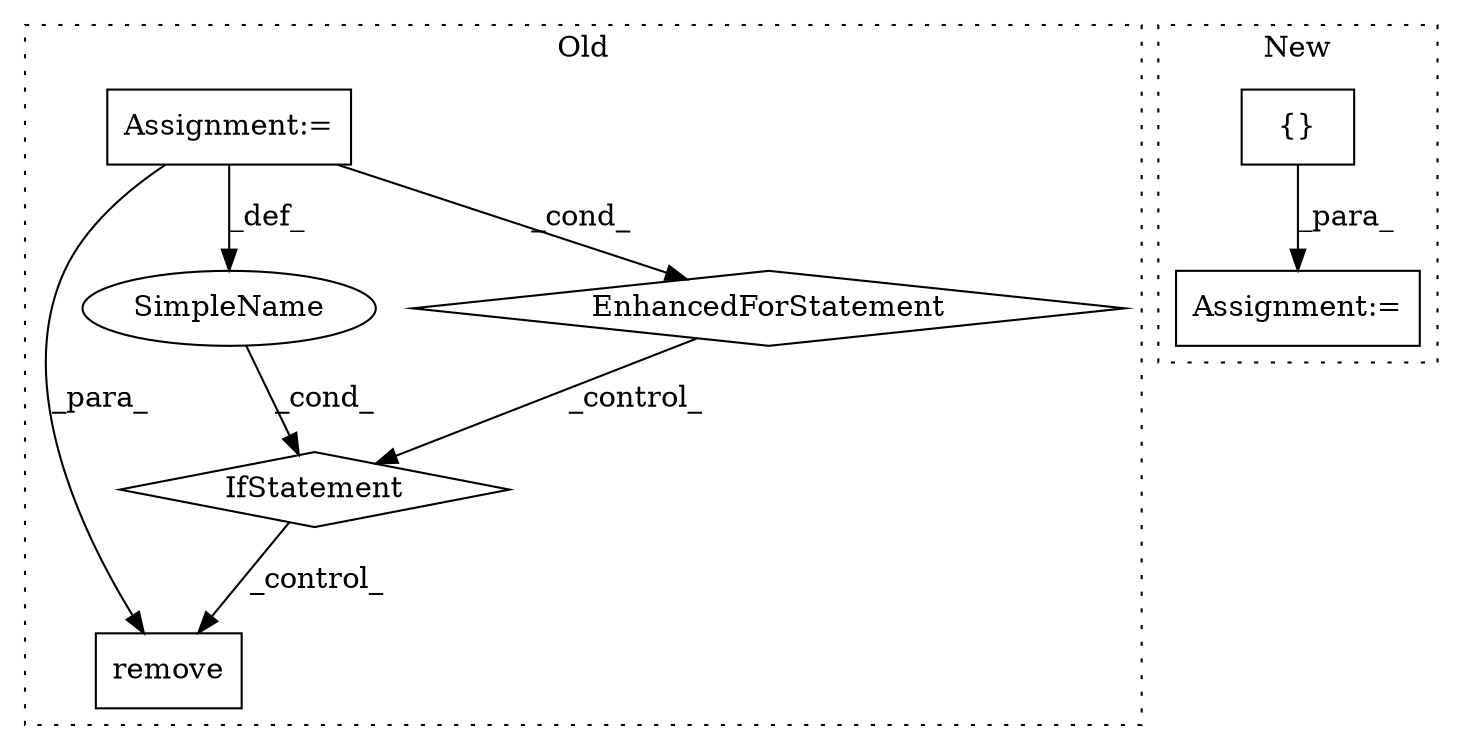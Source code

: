 digraph G {
subgraph cluster0 {
1 [label="remove" a="32" s="1807,1818" l="7,1" shape="box"];
4 [label="IfStatement" a="25" s="1742,1784" l="4,2" shape="diamond"];
5 [label="SimpleName" a="42" s="" l="" shape="ellipse"];
6 [label="Assignment:=" a="7" s="1654,1730" l="57,2" shape="box"];
7 [label="EnhancedForStatement" a="70" s="1654,1730" l="57,2" shape="diamond"];
label = "Old";
style="dotted";
}
subgraph cluster1 {
2 [label="{}" a="4" s="2066" l="2" shape="box"];
3 [label="Assignment:=" a="7" s="2056" l="1" shape="box"];
label = "New";
style="dotted";
}
2 -> 3 [label="_para_"];
4 -> 1 [label="_control_"];
5 -> 4 [label="_cond_"];
6 -> 5 [label="_def_"];
6 -> 1 [label="_para_"];
6 -> 7 [label="_cond_"];
7 -> 4 [label="_control_"];
}